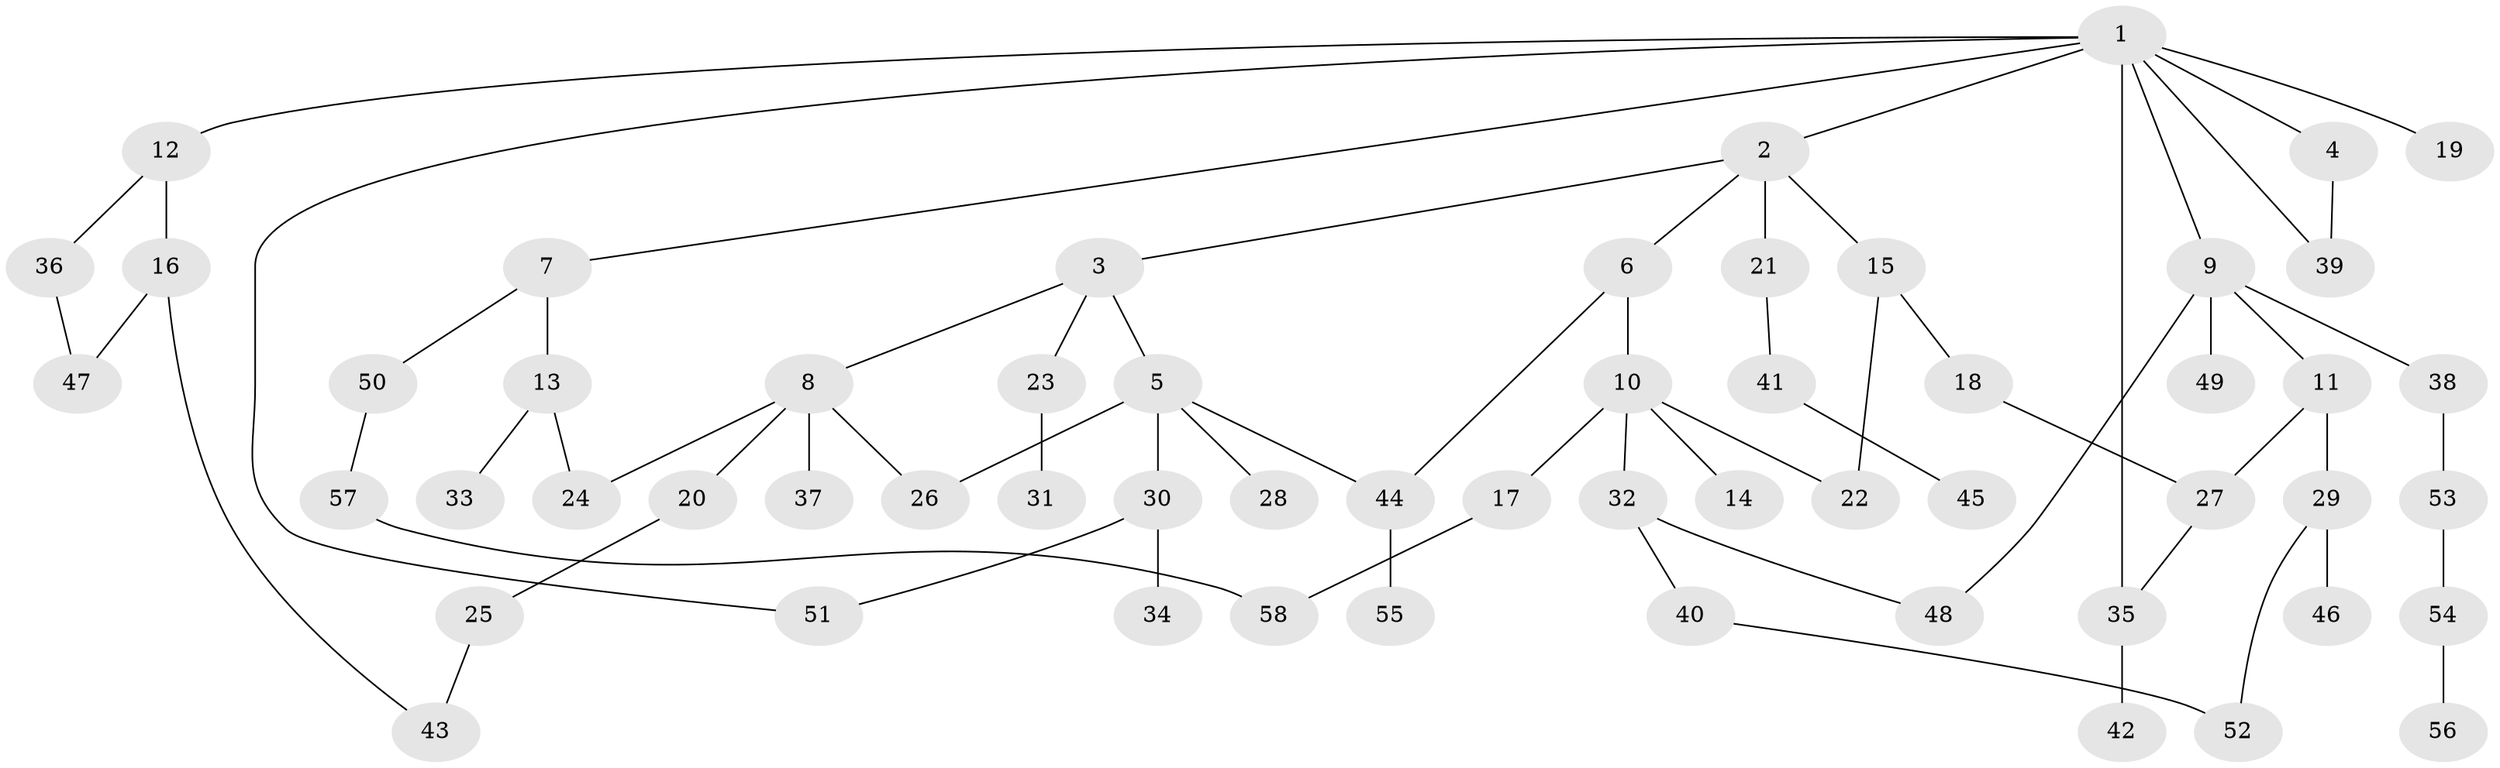 // coarse degree distribution, {7: 0.02564102564102564, 6: 0.05128205128205128, 4: 0.05128205128205128, 1: 0.3076923076923077, 3: 0.15384615384615385, 5: 0.07692307692307693, 2: 0.3333333333333333}
// Generated by graph-tools (version 1.1) at 2025/51/02/27/25 19:51:38]
// undirected, 58 vertices, 70 edges
graph export_dot {
graph [start="1"]
  node [color=gray90,style=filled];
  1;
  2;
  3;
  4;
  5;
  6;
  7;
  8;
  9;
  10;
  11;
  12;
  13;
  14;
  15;
  16;
  17;
  18;
  19;
  20;
  21;
  22;
  23;
  24;
  25;
  26;
  27;
  28;
  29;
  30;
  31;
  32;
  33;
  34;
  35;
  36;
  37;
  38;
  39;
  40;
  41;
  42;
  43;
  44;
  45;
  46;
  47;
  48;
  49;
  50;
  51;
  52;
  53;
  54;
  55;
  56;
  57;
  58;
  1 -- 2;
  1 -- 4;
  1 -- 7;
  1 -- 9;
  1 -- 12;
  1 -- 19;
  1 -- 39;
  1 -- 35;
  1 -- 51;
  2 -- 3;
  2 -- 6;
  2 -- 15;
  2 -- 21;
  3 -- 5;
  3 -- 8;
  3 -- 23;
  4 -- 39;
  5 -- 26;
  5 -- 28;
  5 -- 30;
  5 -- 44;
  6 -- 10;
  6 -- 44;
  7 -- 13;
  7 -- 50;
  8 -- 20;
  8 -- 37;
  8 -- 24;
  8 -- 26;
  9 -- 11;
  9 -- 38;
  9 -- 49;
  9 -- 48;
  10 -- 14;
  10 -- 17;
  10 -- 22;
  10 -- 32;
  11 -- 27;
  11 -- 29;
  12 -- 16;
  12 -- 36;
  13 -- 24;
  13 -- 33;
  15 -- 18;
  15 -- 22;
  16 -- 43;
  16 -- 47;
  17 -- 58;
  18 -- 27;
  20 -- 25;
  21 -- 41;
  23 -- 31;
  25 -- 43;
  27 -- 35;
  29 -- 46;
  29 -- 52;
  30 -- 34;
  30 -- 51;
  32 -- 40;
  32 -- 48;
  35 -- 42;
  36 -- 47;
  38 -- 53;
  40 -- 52;
  41 -- 45;
  44 -- 55;
  50 -- 57;
  53 -- 54;
  54 -- 56;
  57 -- 58;
}
